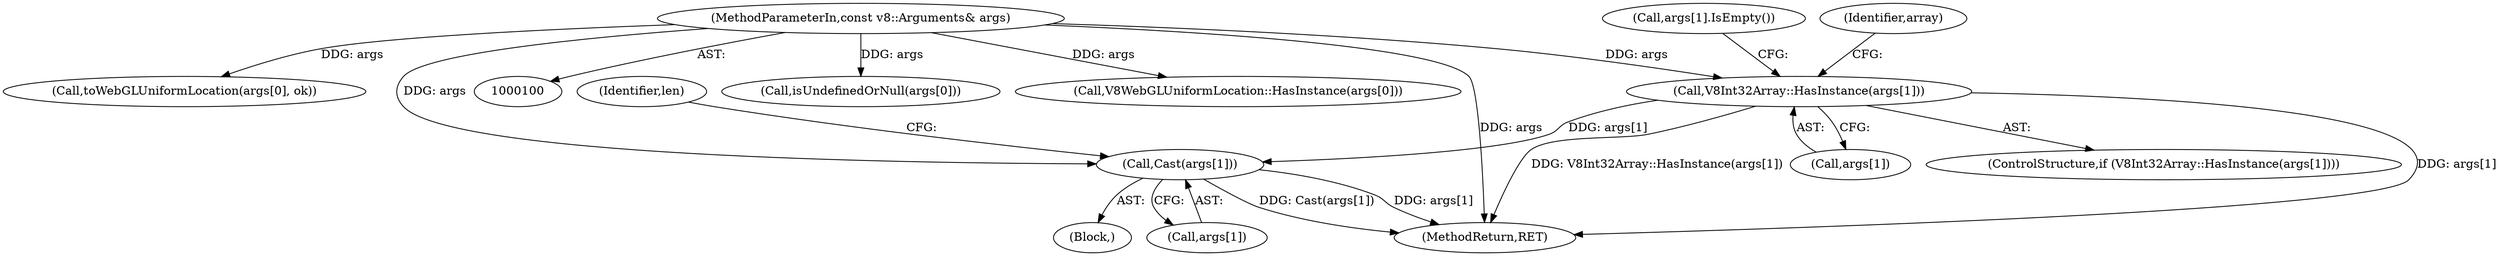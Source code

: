 digraph "0_Chrome_e9372a1bfd3588a80fcf49aa07321f0971dd6091_62@array" {
"1000148" [label="(Call,V8Int32Array::HasInstance(args[1]))"];
"1000101" [label="(MethodParameterIn,const v8::Arguments& args)"];
"1000212" [label="(Call,Cast(args[1]))"];
"1000212" [label="(Call,Cast(args[1]))"];
"1000148" [label="(Call,V8Int32Array::HasInstance(args[1]))"];
"1000122" [label="(Call,isUndefinedOrNull(args[0]))"];
"1000205" [label="(Call,args[1].IsEmpty())"];
"1000282" [label="(MethodReturn,RET)"];
"1000127" [label="(Call,V8WebGLUniformLocation::HasInstance(args[0]))"];
"1000147" [label="(ControlStructure,if (V8Int32Array::HasInstance(args[1])))"];
"1000101" [label="(MethodParameterIn,const v8::Arguments& args)"];
"1000142" [label="(Call,toWebGLUniformLocation(args[0], ok))"];
"1000218" [label="(Identifier,len)"];
"1000103" [label="(Block,)"];
"1000155" [label="(Identifier,array)"];
"1000149" [label="(Call,args[1])"];
"1000213" [label="(Call,args[1])"];
"1000148" -> "1000147"  [label="AST: "];
"1000148" -> "1000149"  [label="CFG: "];
"1000149" -> "1000148"  [label="AST: "];
"1000155" -> "1000148"  [label="CFG: "];
"1000205" -> "1000148"  [label="CFG: "];
"1000148" -> "1000282"  [label="DDG: args[1]"];
"1000148" -> "1000282"  [label="DDG: V8Int32Array::HasInstance(args[1])"];
"1000101" -> "1000148"  [label="DDG: args"];
"1000148" -> "1000212"  [label="DDG: args[1]"];
"1000101" -> "1000100"  [label="AST: "];
"1000101" -> "1000282"  [label="DDG: args"];
"1000101" -> "1000122"  [label="DDG: args"];
"1000101" -> "1000127"  [label="DDG: args"];
"1000101" -> "1000142"  [label="DDG: args"];
"1000101" -> "1000212"  [label="DDG: args"];
"1000212" -> "1000103"  [label="AST: "];
"1000212" -> "1000213"  [label="CFG: "];
"1000213" -> "1000212"  [label="AST: "];
"1000218" -> "1000212"  [label="CFG: "];
"1000212" -> "1000282"  [label="DDG: Cast(args[1])"];
"1000212" -> "1000282"  [label="DDG: args[1]"];
}
